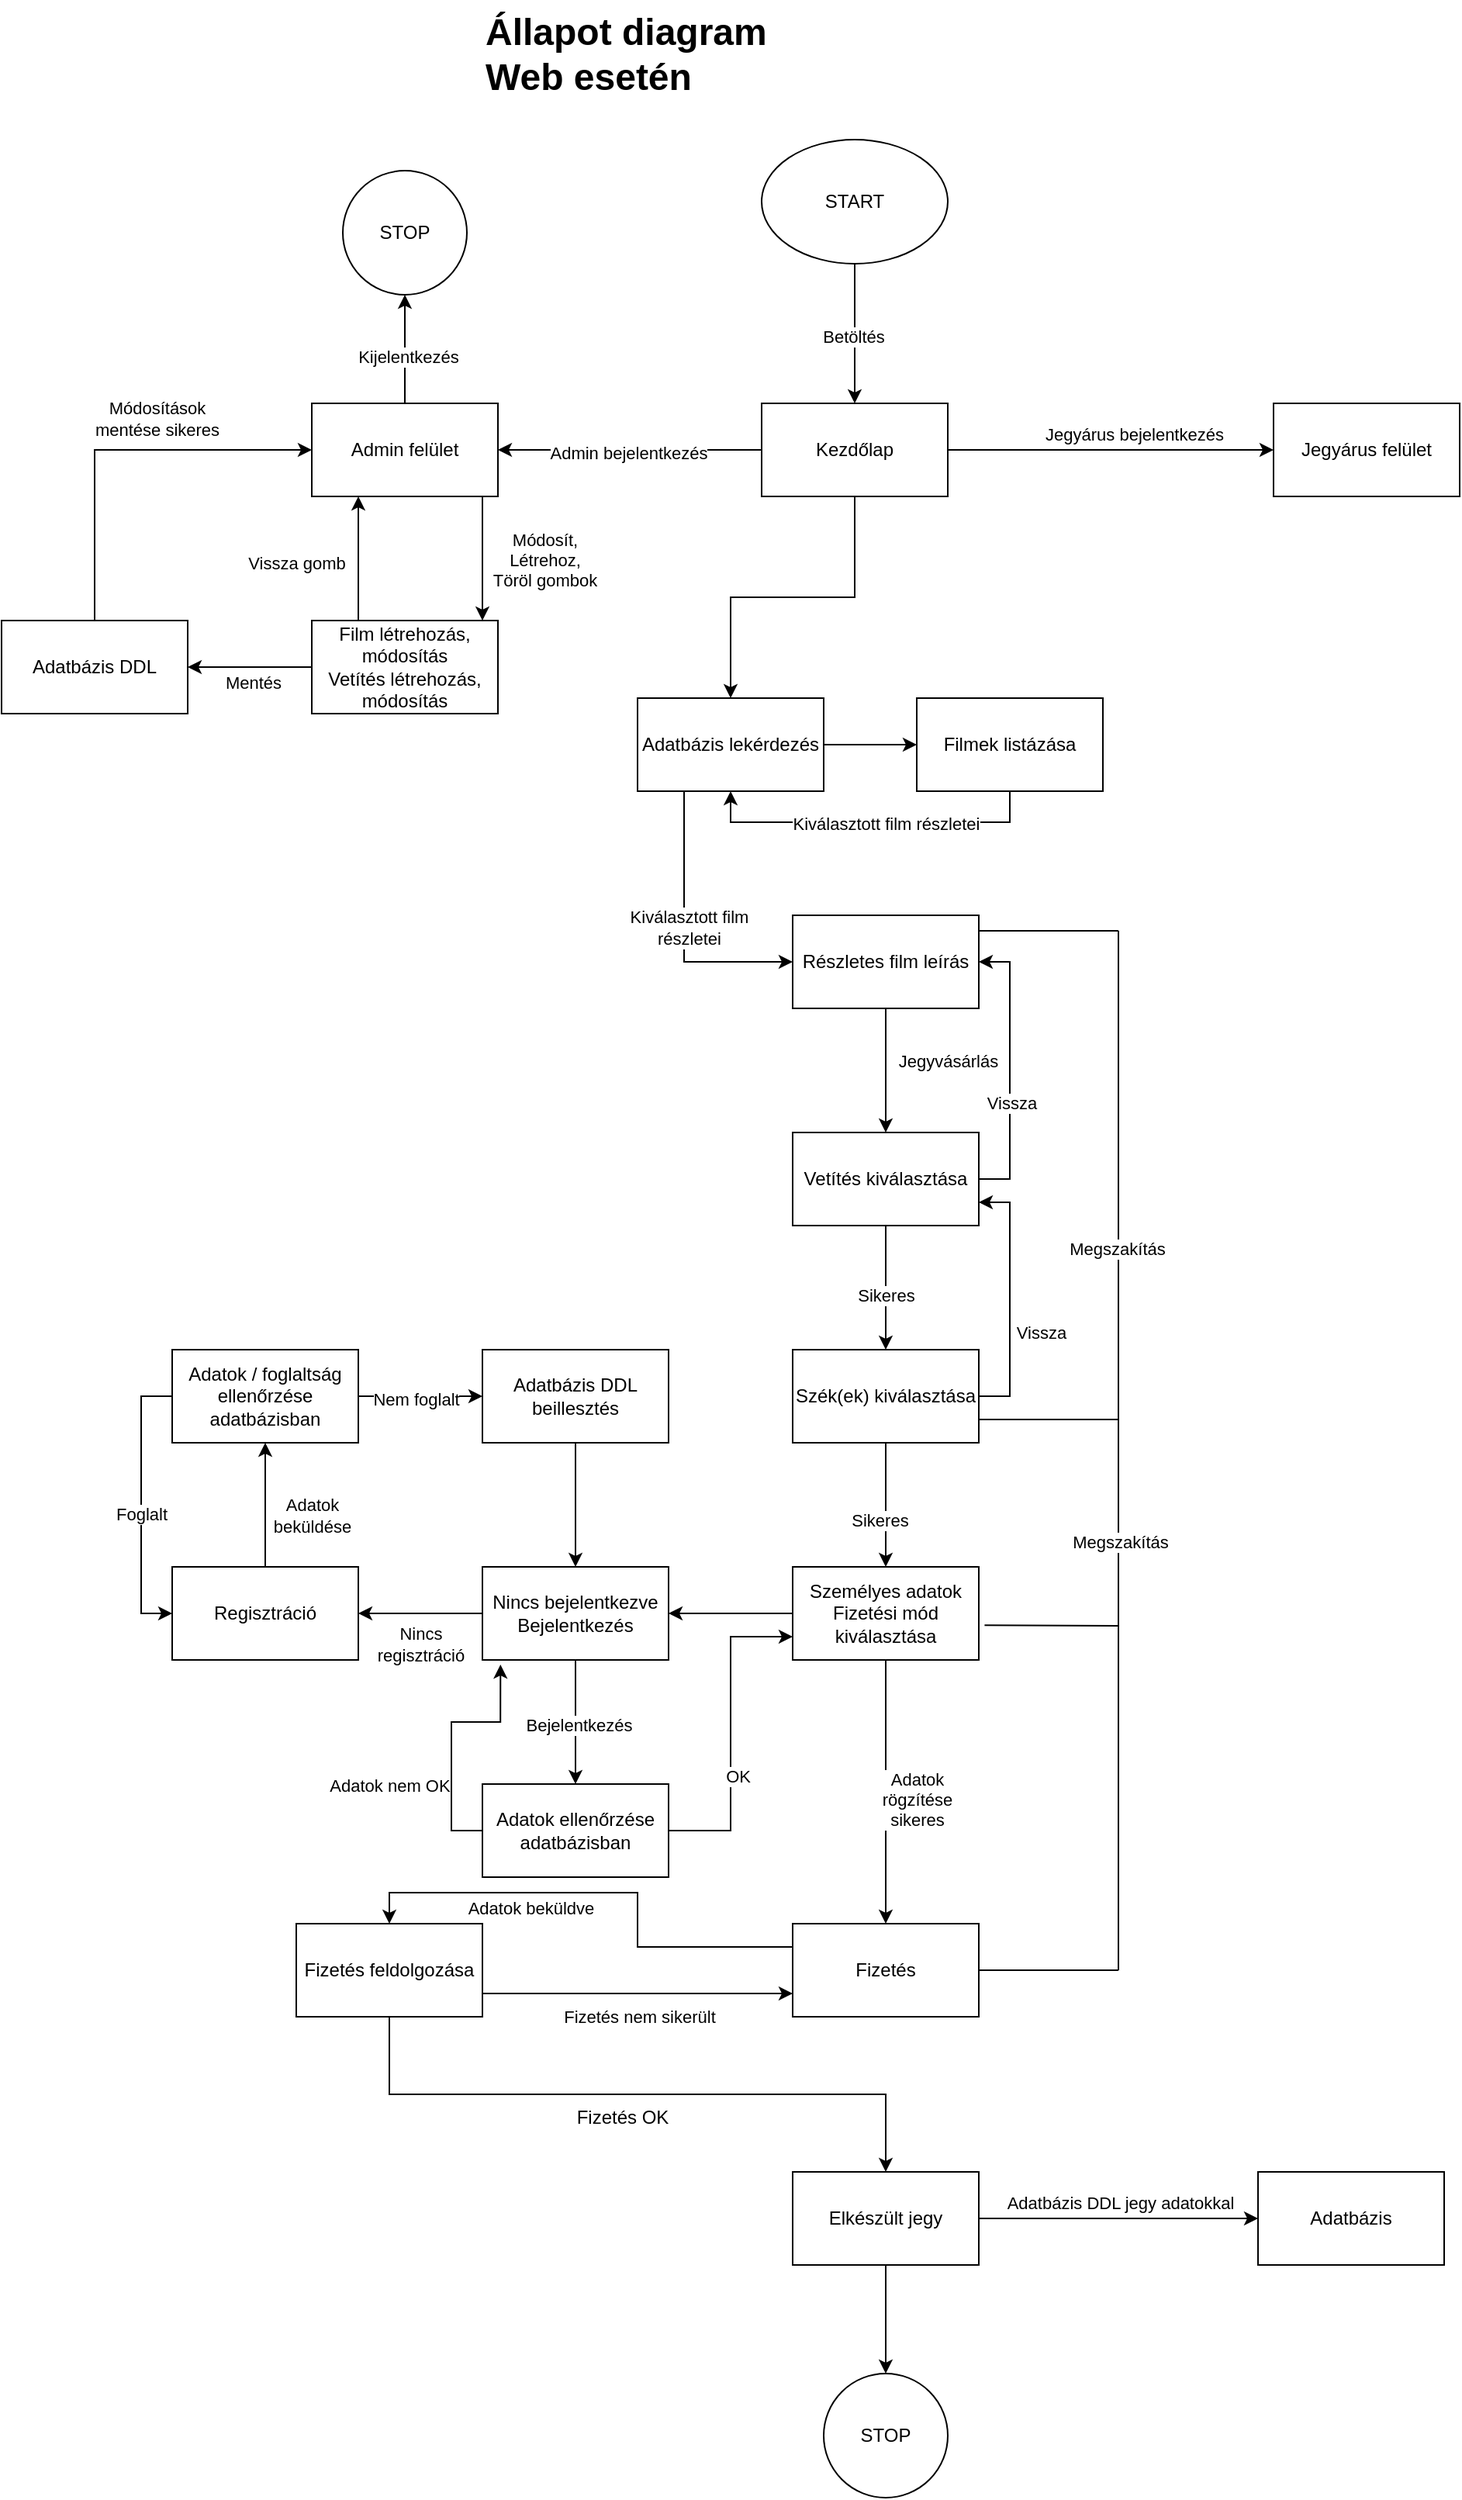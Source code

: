 <mxfile version="24.8.1">
  <diagram name="1 oldal" id="vHuk7XNt6AyX1NAS5D28">
    <mxGraphModel dx="2280" dy="734" grid="1" gridSize="10" guides="1" tooltips="1" connect="1" arrows="1" fold="1" page="1" pageScale="1" pageWidth="827" pageHeight="1169" math="0" shadow="0">
      <root>
        <mxCell id="0" />
        <mxCell id="1" parent="0" />
        <mxCell id="Wqvd31Kr-AGyx_VU-sn1-1" value="&lt;h1 style=&quot;margin-top: 0px;&quot;&gt;Állapot diagram&lt;br&gt;Web esetén&lt;/h1&gt;" style="text;html=1;whiteSpace=wrap;overflow=hidden;rounded=0;" vertex="1" parent="1">
          <mxGeometry x="90" y="10" width="280" height="120" as="geometry" />
        </mxCell>
        <mxCell id="Wqvd31Kr-AGyx_VU-sn1-4" value="" style="edgeStyle=orthogonalEdgeStyle;rounded=0;orthogonalLoop=1;jettySize=auto;html=1;" edge="1" parent="1" source="Wqvd31Kr-AGyx_VU-sn1-2" target="Wqvd31Kr-AGyx_VU-sn1-3">
          <mxGeometry relative="1" as="geometry" />
        </mxCell>
        <mxCell id="Wqvd31Kr-AGyx_VU-sn1-5" value="Betöltés" style="edgeLabel;html=1;align=center;verticalAlign=middle;resizable=0;points=[];" vertex="1" connectable="0" parent="Wqvd31Kr-AGyx_VU-sn1-4">
          <mxGeometry x="0.03" y="-1" relative="1" as="geometry">
            <mxPoint as="offset" />
          </mxGeometry>
        </mxCell>
        <mxCell id="Wqvd31Kr-AGyx_VU-sn1-2" value="START" style="ellipse;whiteSpace=wrap;html=1;" vertex="1" parent="1">
          <mxGeometry x="270" y="100" width="120" height="80" as="geometry" />
        </mxCell>
        <mxCell id="Wqvd31Kr-AGyx_VU-sn1-7" value="" style="edgeStyle=orthogonalEdgeStyle;rounded=0;orthogonalLoop=1;jettySize=auto;html=1;" edge="1" parent="1" source="Wqvd31Kr-AGyx_VU-sn1-3" target="Wqvd31Kr-AGyx_VU-sn1-6">
          <mxGeometry relative="1" as="geometry" />
        </mxCell>
        <mxCell id="Wqvd31Kr-AGyx_VU-sn1-8" value="Admin bejelentkezés" style="edgeLabel;html=1;align=center;verticalAlign=middle;resizable=0;points=[];" vertex="1" connectable="0" parent="Wqvd31Kr-AGyx_VU-sn1-7">
          <mxGeometry x="0.017" y="2" relative="1" as="geometry">
            <mxPoint as="offset" />
          </mxGeometry>
        </mxCell>
        <mxCell id="Wqvd31Kr-AGyx_VU-sn1-36" style="edgeStyle=orthogonalEdgeStyle;rounded=0;orthogonalLoop=1;jettySize=auto;html=1;exitX=0.5;exitY=1;exitDx=0;exitDy=0;entryX=0.5;entryY=0;entryDx=0;entryDy=0;" edge="1" parent="1" source="Wqvd31Kr-AGyx_VU-sn1-3" target="Wqvd31Kr-AGyx_VU-sn1-35">
          <mxGeometry relative="1" as="geometry" />
        </mxCell>
        <mxCell id="Wqvd31Kr-AGyx_VU-sn1-108" style="edgeStyle=orthogonalEdgeStyle;rounded=0;orthogonalLoop=1;jettySize=auto;html=1;exitX=1;exitY=0.5;exitDx=0;exitDy=0;entryX=0;entryY=0.5;entryDx=0;entryDy=0;" edge="1" parent="1" source="Wqvd31Kr-AGyx_VU-sn1-3" target="Wqvd31Kr-AGyx_VU-sn1-107">
          <mxGeometry relative="1" as="geometry" />
        </mxCell>
        <mxCell id="Wqvd31Kr-AGyx_VU-sn1-110" value="Jegyárus bejelentkezés" style="edgeLabel;html=1;align=center;verticalAlign=middle;resizable=0;points=[];" vertex="1" connectable="0" parent="Wqvd31Kr-AGyx_VU-sn1-108">
          <mxGeometry x="0.181" y="1" relative="1" as="geometry">
            <mxPoint x="-4" y="-9" as="offset" />
          </mxGeometry>
        </mxCell>
        <mxCell id="Wqvd31Kr-AGyx_VU-sn1-3" value="Kezdőlap" style="whiteSpace=wrap;html=1;" vertex="1" parent="1">
          <mxGeometry x="270" y="270" width="120" height="60" as="geometry" />
        </mxCell>
        <mxCell id="Wqvd31Kr-AGyx_VU-sn1-12" value="" style="edgeStyle=orthogonalEdgeStyle;rounded=0;orthogonalLoop=1;jettySize=auto;html=1;" edge="1" parent="1" source="Wqvd31Kr-AGyx_VU-sn1-6" target="Wqvd31Kr-AGyx_VU-sn1-11">
          <mxGeometry relative="1" as="geometry">
            <Array as="points">
              <mxPoint x="90" y="360" />
              <mxPoint x="90" y="360" />
            </Array>
          </mxGeometry>
        </mxCell>
        <mxCell id="Wqvd31Kr-AGyx_VU-sn1-23" value="Módosít, &lt;br&gt;Létrehoz, &lt;br&gt;Töröl gombok" style="edgeLabel;html=1;align=center;verticalAlign=middle;resizable=0;points=[];" vertex="1" connectable="0" parent="Wqvd31Kr-AGyx_VU-sn1-12">
          <mxGeometry x="-0.167" y="2" relative="1" as="geometry">
            <mxPoint x="38" y="7" as="offset" />
          </mxGeometry>
        </mxCell>
        <mxCell id="Wqvd31Kr-AGyx_VU-sn1-27" value="" style="edgeStyle=orthogonalEdgeStyle;rounded=0;orthogonalLoop=1;jettySize=auto;html=1;" edge="1" parent="1" source="Wqvd31Kr-AGyx_VU-sn1-6" target="Wqvd31Kr-AGyx_VU-sn1-26">
          <mxGeometry relative="1" as="geometry" />
        </mxCell>
        <mxCell id="Wqvd31Kr-AGyx_VU-sn1-28" value="Kijelentkezés" style="edgeLabel;html=1;align=center;verticalAlign=middle;resizable=0;points=[];" vertex="1" connectable="0" parent="Wqvd31Kr-AGyx_VU-sn1-27">
          <mxGeometry x="-0.124" y="-2" relative="1" as="geometry">
            <mxPoint as="offset" />
          </mxGeometry>
        </mxCell>
        <mxCell id="Wqvd31Kr-AGyx_VU-sn1-6" value="Admin felület" style="whiteSpace=wrap;html=1;" vertex="1" parent="1">
          <mxGeometry x="-20" y="270" width="120" height="60" as="geometry" />
        </mxCell>
        <mxCell id="Wqvd31Kr-AGyx_VU-sn1-14" value="" style="edgeStyle=orthogonalEdgeStyle;rounded=0;orthogonalLoop=1;jettySize=auto;html=1;" edge="1" parent="1" source="Wqvd31Kr-AGyx_VU-sn1-11" target="Wqvd31Kr-AGyx_VU-sn1-13">
          <mxGeometry relative="1" as="geometry" />
        </mxCell>
        <mxCell id="Wqvd31Kr-AGyx_VU-sn1-17" value="Mentés" style="edgeLabel;html=1;align=center;verticalAlign=middle;resizable=0;points=[];" vertex="1" connectable="0" parent="Wqvd31Kr-AGyx_VU-sn1-14">
          <mxGeometry x="-0.042" y="1" relative="1" as="geometry">
            <mxPoint y="9" as="offset" />
          </mxGeometry>
        </mxCell>
        <mxCell id="Wqvd31Kr-AGyx_VU-sn1-24" style="edgeStyle=orthogonalEdgeStyle;rounded=0;orthogonalLoop=1;jettySize=auto;html=1;exitX=0.25;exitY=0;exitDx=0;exitDy=0;entryX=0.25;entryY=1;entryDx=0;entryDy=0;" edge="1" parent="1" source="Wqvd31Kr-AGyx_VU-sn1-11" target="Wqvd31Kr-AGyx_VU-sn1-6">
          <mxGeometry relative="1" as="geometry" />
        </mxCell>
        <mxCell id="Wqvd31Kr-AGyx_VU-sn1-25" value="Vissza gomb" style="edgeLabel;html=1;align=center;verticalAlign=middle;resizable=0;points=[];" vertex="1" connectable="0" parent="Wqvd31Kr-AGyx_VU-sn1-24">
          <mxGeometry x="-0.058" y="2" relative="1" as="geometry">
            <mxPoint x="-38" as="offset" />
          </mxGeometry>
        </mxCell>
        <mxCell id="Wqvd31Kr-AGyx_VU-sn1-11" value="Film létrehozás, módosítás&lt;br&gt;Vetítés létrehozás, módosítás" style="whiteSpace=wrap;html=1;" vertex="1" parent="1">
          <mxGeometry x="-20" y="410" width="120" height="60" as="geometry" />
        </mxCell>
        <mxCell id="Wqvd31Kr-AGyx_VU-sn1-15" style="edgeStyle=orthogonalEdgeStyle;rounded=0;orthogonalLoop=1;jettySize=auto;html=1;exitX=0.5;exitY=0;exitDx=0;exitDy=0;entryX=0;entryY=0.5;entryDx=0;entryDy=0;" edge="1" parent="1" source="Wqvd31Kr-AGyx_VU-sn1-13" target="Wqvd31Kr-AGyx_VU-sn1-6">
          <mxGeometry relative="1" as="geometry" />
        </mxCell>
        <mxCell id="Wqvd31Kr-AGyx_VU-sn1-16" value="Módosítások &lt;br&gt;mentése sikeres" style="edgeLabel;html=1;align=center;verticalAlign=middle;resizable=0;points=[];" vertex="1" connectable="0" parent="Wqvd31Kr-AGyx_VU-sn1-15">
          <mxGeometry x="0.093" y="3" relative="1" as="geometry">
            <mxPoint x="13" y="-17" as="offset" />
          </mxGeometry>
        </mxCell>
        <mxCell id="Wqvd31Kr-AGyx_VU-sn1-13" value="Adatbázis DDL" style="whiteSpace=wrap;html=1;" vertex="1" parent="1">
          <mxGeometry x="-220" y="410" width="120" height="60" as="geometry" />
        </mxCell>
        <mxCell id="Wqvd31Kr-AGyx_VU-sn1-26" value="STOP" style="ellipse;whiteSpace=wrap;html=1;" vertex="1" parent="1">
          <mxGeometry y="120" width="80" height="80" as="geometry" />
        </mxCell>
        <mxCell id="Wqvd31Kr-AGyx_VU-sn1-39" style="edgeStyle=orthogonalEdgeStyle;rounded=0;orthogonalLoop=1;jettySize=auto;html=1;exitX=1;exitY=0.5;exitDx=0;exitDy=0;entryX=0;entryY=0.5;entryDx=0;entryDy=0;" edge="1" parent="1" source="Wqvd31Kr-AGyx_VU-sn1-35" target="Wqvd31Kr-AGyx_VU-sn1-38">
          <mxGeometry relative="1" as="geometry" />
        </mxCell>
        <mxCell id="Wqvd31Kr-AGyx_VU-sn1-43" style="edgeStyle=orthogonalEdgeStyle;rounded=0;orthogonalLoop=1;jettySize=auto;html=1;exitX=0.25;exitY=1;exitDx=0;exitDy=0;entryX=0;entryY=0.5;entryDx=0;entryDy=0;" edge="1" parent="1" source="Wqvd31Kr-AGyx_VU-sn1-35" target="Wqvd31Kr-AGyx_VU-sn1-42">
          <mxGeometry relative="1" as="geometry" />
        </mxCell>
        <mxCell id="Wqvd31Kr-AGyx_VU-sn1-44" value="Kiválasztott film&lt;br&gt;részletei" style="edgeLabel;html=1;align=center;verticalAlign=middle;resizable=0;points=[];" vertex="1" connectable="0" parent="Wqvd31Kr-AGyx_VU-sn1-43">
          <mxGeometry x="-0.022" y="3" relative="1" as="geometry">
            <mxPoint as="offset" />
          </mxGeometry>
        </mxCell>
        <mxCell id="Wqvd31Kr-AGyx_VU-sn1-35" value="Adatbázis lekérdezés" style="rounded=0;whiteSpace=wrap;html=1;" vertex="1" parent="1">
          <mxGeometry x="190" y="460" width="120" height="60" as="geometry" />
        </mxCell>
        <mxCell id="Wqvd31Kr-AGyx_VU-sn1-40" style="edgeStyle=orthogonalEdgeStyle;rounded=0;orthogonalLoop=1;jettySize=auto;html=1;exitX=0.5;exitY=1;exitDx=0;exitDy=0;entryX=0.5;entryY=1;entryDx=0;entryDy=0;" edge="1" parent="1" source="Wqvd31Kr-AGyx_VU-sn1-38" target="Wqvd31Kr-AGyx_VU-sn1-35">
          <mxGeometry relative="1" as="geometry" />
        </mxCell>
        <mxCell id="Wqvd31Kr-AGyx_VU-sn1-41" value="Kiválasztott film részletei" style="edgeLabel;html=1;align=center;verticalAlign=middle;resizable=0;points=[];" vertex="1" connectable="0" parent="Wqvd31Kr-AGyx_VU-sn1-40">
          <mxGeometry x="-0.091" y="1" relative="1" as="geometry">
            <mxPoint as="offset" />
          </mxGeometry>
        </mxCell>
        <mxCell id="Wqvd31Kr-AGyx_VU-sn1-38" value="Filmek listázása" style="rounded=0;whiteSpace=wrap;html=1;" vertex="1" parent="1">
          <mxGeometry x="370" y="460" width="120" height="60" as="geometry" />
        </mxCell>
        <mxCell id="Wqvd31Kr-AGyx_VU-sn1-46" value="" style="edgeStyle=orthogonalEdgeStyle;rounded=0;orthogonalLoop=1;jettySize=auto;html=1;" edge="1" parent="1" source="Wqvd31Kr-AGyx_VU-sn1-42" target="Wqvd31Kr-AGyx_VU-sn1-45">
          <mxGeometry relative="1" as="geometry" />
        </mxCell>
        <mxCell id="Wqvd31Kr-AGyx_VU-sn1-47" value="Jegyvásárlás" style="edgeLabel;html=1;align=center;verticalAlign=middle;resizable=0;points=[];" vertex="1" connectable="0" parent="Wqvd31Kr-AGyx_VU-sn1-46">
          <mxGeometry x="-0.15" y="3" relative="1" as="geometry">
            <mxPoint x="37" as="offset" />
          </mxGeometry>
        </mxCell>
        <mxCell id="Wqvd31Kr-AGyx_VU-sn1-42" value="Részletes film leírás" style="rounded=0;whiteSpace=wrap;html=1;" vertex="1" parent="1">
          <mxGeometry x="290" y="600" width="120" height="60" as="geometry" />
        </mxCell>
        <mxCell id="Wqvd31Kr-AGyx_VU-sn1-48" style="edgeStyle=orthogonalEdgeStyle;rounded=0;orthogonalLoop=1;jettySize=auto;html=1;exitX=1;exitY=0.5;exitDx=0;exitDy=0;entryX=1;entryY=0.5;entryDx=0;entryDy=0;" edge="1" parent="1" source="Wqvd31Kr-AGyx_VU-sn1-45" target="Wqvd31Kr-AGyx_VU-sn1-42">
          <mxGeometry relative="1" as="geometry" />
        </mxCell>
        <mxCell id="Wqvd31Kr-AGyx_VU-sn1-49" value="Vissza" style="edgeLabel;html=1;align=center;verticalAlign=middle;resizable=0;points=[];" vertex="1" connectable="0" parent="Wqvd31Kr-AGyx_VU-sn1-48">
          <mxGeometry x="-0.233" y="-1" relative="1" as="geometry">
            <mxPoint as="offset" />
          </mxGeometry>
        </mxCell>
        <mxCell id="Wqvd31Kr-AGyx_VU-sn1-51" value="" style="edgeStyle=orthogonalEdgeStyle;rounded=0;orthogonalLoop=1;jettySize=auto;html=1;" edge="1" parent="1" source="Wqvd31Kr-AGyx_VU-sn1-45" target="Wqvd31Kr-AGyx_VU-sn1-50">
          <mxGeometry relative="1" as="geometry" />
        </mxCell>
        <mxCell id="Wqvd31Kr-AGyx_VU-sn1-61" value="Sikeres" style="edgeLabel;html=1;align=center;verticalAlign=middle;resizable=0;points=[];" vertex="1" connectable="0" parent="Wqvd31Kr-AGyx_VU-sn1-51">
          <mxGeometry x="0.125" relative="1" as="geometry">
            <mxPoint as="offset" />
          </mxGeometry>
        </mxCell>
        <mxCell id="Wqvd31Kr-AGyx_VU-sn1-45" value="Vetítés kiválasztása" style="whiteSpace=wrap;html=1;rounded=0;" vertex="1" parent="1">
          <mxGeometry x="290" y="740" width="120" height="60" as="geometry" />
        </mxCell>
        <mxCell id="Wqvd31Kr-AGyx_VU-sn1-52" style="edgeStyle=orthogonalEdgeStyle;rounded=0;orthogonalLoop=1;jettySize=auto;html=1;exitX=1;exitY=0.5;exitDx=0;exitDy=0;entryX=1;entryY=0.75;entryDx=0;entryDy=0;" edge="1" parent="1" source="Wqvd31Kr-AGyx_VU-sn1-50" target="Wqvd31Kr-AGyx_VU-sn1-45">
          <mxGeometry relative="1" as="geometry" />
        </mxCell>
        <mxCell id="Wqvd31Kr-AGyx_VU-sn1-53" value="Vissza" style="edgeLabel;html=1;align=center;verticalAlign=middle;resizable=0;points=[];" vertex="1" connectable="0" parent="Wqvd31Kr-AGyx_VU-sn1-52">
          <mxGeometry x="-0.261" y="1" relative="1" as="geometry">
            <mxPoint x="21" as="offset" />
          </mxGeometry>
        </mxCell>
        <mxCell id="Wqvd31Kr-AGyx_VU-sn1-60" value="" style="edgeStyle=orthogonalEdgeStyle;rounded=0;orthogonalLoop=1;jettySize=auto;html=1;" edge="1" parent="1" source="Wqvd31Kr-AGyx_VU-sn1-50" target="Wqvd31Kr-AGyx_VU-sn1-59">
          <mxGeometry relative="1" as="geometry" />
        </mxCell>
        <mxCell id="Wqvd31Kr-AGyx_VU-sn1-62" value="Sikeres" style="edgeLabel;html=1;align=center;verticalAlign=middle;resizable=0;points=[];" vertex="1" connectable="0" parent="Wqvd31Kr-AGyx_VU-sn1-60">
          <mxGeometry x="0.25" y="-4" relative="1" as="geometry">
            <mxPoint as="offset" />
          </mxGeometry>
        </mxCell>
        <mxCell id="Wqvd31Kr-AGyx_VU-sn1-50" value="Szék(ek) kiválasztása" style="whiteSpace=wrap;html=1;rounded=0;" vertex="1" parent="1">
          <mxGeometry x="290" y="880" width="120" height="60" as="geometry" />
        </mxCell>
        <mxCell id="Wqvd31Kr-AGyx_VU-sn1-55" value="" style="endArrow=none;html=1;rounded=0;exitX=1;exitY=0.75;exitDx=0;exitDy=0;" edge="1" parent="1" source="Wqvd31Kr-AGyx_VU-sn1-50">
          <mxGeometry width="50" height="50" relative="1" as="geometry">
            <mxPoint x="540" y="810" as="sourcePoint" />
            <mxPoint x="500" y="925" as="targetPoint" />
          </mxGeometry>
        </mxCell>
        <mxCell id="Wqvd31Kr-AGyx_VU-sn1-56" value="" style="endArrow=none;html=1;rounded=0;exitX=1;exitY=0.75;exitDx=0;exitDy=0;" edge="1" parent="1">
          <mxGeometry width="50" height="50" relative="1" as="geometry">
            <mxPoint x="410" y="610" as="sourcePoint" />
            <mxPoint x="500" y="610" as="targetPoint" />
          </mxGeometry>
        </mxCell>
        <mxCell id="Wqvd31Kr-AGyx_VU-sn1-57" value="" style="endArrow=none;html=1;rounded=0;" edge="1" parent="1">
          <mxGeometry width="50" height="50" relative="1" as="geometry">
            <mxPoint x="500" y="920" as="sourcePoint" />
            <mxPoint x="500" y="610" as="targetPoint" />
          </mxGeometry>
        </mxCell>
        <mxCell id="Wqvd31Kr-AGyx_VU-sn1-58" value="Megszakítás" style="edgeLabel;html=1;align=center;verticalAlign=middle;resizable=0;points=[];" vertex="1" connectable="0" parent="Wqvd31Kr-AGyx_VU-sn1-57">
          <mxGeometry x="-0.323" y="1" relative="1" as="geometry">
            <mxPoint as="offset" />
          </mxGeometry>
        </mxCell>
        <mxCell id="Wqvd31Kr-AGyx_VU-sn1-67" value="" style="edgeStyle=orthogonalEdgeStyle;rounded=0;orthogonalLoop=1;jettySize=auto;html=1;" edge="1" parent="1" source="Wqvd31Kr-AGyx_VU-sn1-59" target="Wqvd31Kr-AGyx_VU-sn1-66">
          <mxGeometry relative="1" as="geometry" />
        </mxCell>
        <mxCell id="Wqvd31Kr-AGyx_VU-sn1-92" value="" style="edgeStyle=orthogonalEdgeStyle;rounded=0;orthogonalLoop=1;jettySize=auto;html=1;" edge="1" parent="1" source="Wqvd31Kr-AGyx_VU-sn1-59" target="Wqvd31Kr-AGyx_VU-sn1-91">
          <mxGeometry relative="1" as="geometry" />
        </mxCell>
        <mxCell id="Wqvd31Kr-AGyx_VU-sn1-93" value="Adatok&lt;br&gt;rögzítése&lt;br&gt;sikeres" style="edgeLabel;html=1;align=center;verticalAlign=middle;resizable=0;points=[];" vertex="1" connectable="0" parent="Wqvd31Kr-AGyx_VU-sn1-92">
          <mxGeometry x="0.275" y="4" relative="1" as="geometry">
            <mxPoint x="16" y="-19" as="offset" />
          </mxGeometry>
        </mxCell>
        <mxCell id="Wqvd31Kr-AGyx_VU-sn1-59" value="Személyes adatok&lt;br&gt;Fizetési mód kiválasztása" style="whiteSpace=wrap;html=1;rounded=0;" vertex="1" parent="1">
          <mxGeometry x="290" y="1020" width="120" height="60" as="geometry" />
        </mxCell>
        <mxCell id="Wqvd31Kr-AGyx_VU-sn1-63" value="" style="endArrow=none;html=1;rounded=0;exitX=1.031;exitY=0.628;exitDx=0;exitDy=0;exitPerimeter=0;" edge="1" parent="1" source="Wqvd31Kr-AGyx_VU-sn1-59">
          <mxGeometry width="50" height="50" relative="1" as="geometry">
            <mxPoint x="540" y="1110" as="sourcePoint" />
            <mxPoint x="500" y="1058" as="targetPoint" />
          </mxGeometry>
        </mxCell>
        <mxCell id="Wqvd31Kr-AGyx_VU-sn1-64" value="" style="endArrow=none;html=1;rounded=0;" edge="1" parent="1">
          <mxGeometry width="50" height="50" relative="1" as="geometry">
            <mxPoint x="500" y="1060" as="sourcePoint" />
            <mxPoint x="500" y="920" as="targetPoint" />
          </mxGeometry>
        </mxCell>
        <mxCell id="Wqvd31Kr-AGyx_VU-sn1-65" value="Megszakítás" style="edgeLabel;html=1;align=center;verticalAlign=middle;resizable=0;points=[];" vertex="1" connectable="0" parent="Wqvd31Kr-AGyx_VU-sn1-64">
          <mxGeometry x="-0.2" y="-1" relative="1" as="geometry">
            <mxPoint as="offset" />
          </mxGeometry>
        </mxCell>
        <mxCell id="Wqvd31Kr-AGyx_VU-sn1-71" value="" style="edgeStyle=orthogonalEdgeStyle;rounded=0;orthogonalLoop=1;jettySize=auto;html=1;" edge="1" parent="1" source="Wqvd31Kr-AGyx_VU-sn1-66" target="Wqvd31Kr-AGyx_VU-sn1-70">
          <mxGeometry relative="1" as="geometry" />
        </mxCell>
        <mxCell id="Wqvd31Kr-AGyx_VU-sn1-72" value="Nincs &lt;br&gt;regisztráció" style="edgeLabel;html=1;align=center;verticalAlign=middle;resizable=0;points=[];" vertex="1" connectable="0" parent="Wqvd31Kr-AGyx_VU-sn1-71">
          <mxGeometry x="-0.317" y="-3" relative="1" as="geometry">
            <mxPoint x="-13" y="23" as="offset" />
          </mxGeometry>
        </mxCell>
        <mxCell id="Wqvd31Kr-AGyx_VU-sn1-74" value="" style="edgeStyle=orthogonalEdgeStyle;rounded=0;orthogonalLoop=1;jettySize=auto;html=1;" edge="1" parent="1" source="Wqvd31Kr-AGyx_VU-sn1-66" target="Wqvd31Kr-AGyx_VU-sn1-73">
          <mxGeometry relative="1" as="geometry" />
        </mxCell>
        <mxCell id="Wqvd31Kr-AGyx_VU-sn1-75" value="Bejelentkezés" style="edgeLabel;html=1;align=center;verticalAlign=middle;resizable=0;points=[];" vertex="1" connectable="0" parent="Wqvd31Kr-AGyx_VU-sn1-74">
          <mxGeometry x="0.033" y="2" relative="1" as="geometry">
            <mxPoint as="offset" />
          </mxGeometry>
        </mxCell>
        <mxCell id="Wqvd31Kr-AGyx_VU-sn1-66" value="Nincs bejelentkezve&lt;br&gt;Bejelentkezés" style="whiteSpace=wrap;html=1;rounded=0;" vertex="1" parent="1">
          <mxGeometry x="90" y="1020" width="120" height="60" as="geometry" />
        </mxCell>
        <mxCell id="Wqvd31Kr-AGyx_VU-sn1-83" value="" style="edgeStyle=orthogonalEdgeStyle;rounded=0;orthogonalLoop=1;jettySize=auto;html=1;" edge="1" parent="1" source="Wqvd31Kr-AGyx_VU-sn1-70" target="Wqvd31Kr-AGyx_VU-sn1-82">
          <mxGeometry relative="1" as="geometry" />
        </mxCell>
        <mxCell id="Wqvd31Kr-AGyx_VU-sn1-90" value="Adatok &lt;br&gt;beküldése" style="edgeLabel;html=1;align=center;verticalAlign=middle;resizable=0;points=[];" vertex="1" connectable="0" parent="Wqvd31Kr-AGyx_VU-sn1-83">
          <mxGeometry x="-0.158" y="2" relative="1" as="geometry">
            <mxPoint x="32" as="offset" />
          </mxGeometry>
        </mxCell>
        <mxCell id="Wqvd31Kr-AGyx_VU-sn1-70" value="Regisztráció" style="whiteSpace=wrap;html=1;rounded=0;" vertex="1" parent="1">
          <mxGeometry x="-110" y="1020" width="120" height="60" as="geometry" />
        </mxCell>
        <mxCell id="Wqvd31Kr-AGyx_VU-sn1-76" style="edgeStyle=orthogonalEdgeStyle;rounded=0;orthogonalLoop=1;jettySize=auto;html=1;exitX=1;exitY=0.5;exitDx=0;exitDy=0;entryX=0;entryY=0.75;entryDx=0;entryDy=0;" edge="1" parent="1" source="Wqvd31Kr-AGyx_VU-sn1-73" target="Wqvd31Kr-AGyx_VU-sn1-59">
          <mxGeometry relative="1" as="geometry" />
        </mxCell>
        <mxCell id="Wqvd31Kr-AGyx_VU-sn1-77" value="&amp;nbsp;OK" style="edgeLabel;html=1;align=center;verticalAlign=middle;resizable=0;points=[];" vertex="1" connectable="0" parent="Wqvd31Kr-AGyx_VU-sn1-76">
          <mxGeometry x="-0.262" y="-3" relative="1" as="geometry">
            <mxPoint as="offset" />
          </mxGeometry>
        </mxCell>
        <mxCell id="Wqvd31Kr-AGyx_VU-sn1-73" value="Adatok ellenőrzése adatbázisban" style="whiteSpace=wrap;html=1;rounded=0;" vertex="1" parent="1">
          <mxGeometry x="90" y="1160" width="120" height="60" as="geometry" />
        </mxCell>
        <mxCell id="Wqvd31Kr-AGyx_VU-sn1-80" style="edgeStyle=orthogonalEdgeStyle;rounded=0;orthogonalLoop=1;jettySize=auto;html=1;exitX=0;exitY=0.5;exitDx=0;exitDy=0;entryX=0.097;entryY=1.05;entryDx=0;entryDy=0;entryPerimeter=0;" edge="1" parent="1" source="Wqvd31Kr-AGyx_VU-sn1-73" target="Wqvd31Kr-AGyx_VU-sn1-66">
          <mxGeometry relative="1" as="geometry" />
        </mxCell>
        <mxCell id="Wqvd31Kr-AGyx_VU-sn1-81" value="Adatok nem OK" style="edgeLabel;html=1;align=center;verticalAlign=middle;resizable=0;points=[];" vertex="1" connectable="0" parent="Wqvd31Kr-AGyx_VU-sn1-80">
          <mxGeometry x="-0.033" y="2" relative="1" as="geometry">
            <mxPoint x="-38" y="27" as="offset" />
          </mxGeometry>
        </mxCell>
        <mxCell id="Wqvd31Kr-AGyx_VU-sn1-84" style="edgeStyle=orthogonalEdgeStyle;rounded=0;orthogonalLoop=1;jettySize=auto;html=1;exitX=0;exitY=0.5;exitDx=0;exitDy=0;entryX=0;entryY=0.5;entryDx=0;entryDy=0;" edge="1" parent="1" source="Wqvd31Kr-AGyx_VU-sn1-82" target="Wqvd31Kr-AGyx_VU-sn1-70">
          <mxGeometry relative="1" as="geometry" />
        </mxCell>
        <mxCell id="Wqvd31Kr-AGyx_VU-sn1-85" value="Foglalt" style="edgeLabel;html=1;align=center;verticalAlign=middle;resizable=0;points=[];" vertex="1" connectable="0" parent="Wqvd31Kr-AGyx_VU-sn1-84">
          <mxGeometry x="0.059" relative="1" as="geometry">
            <mxPoint as="offset" />
          </mxGeometry>
        </mxCell>
        <mxCell id="Wqvd31Kr-AGyx_VU-sn1-87" value="" style="edgeStyle=orthogonalEdgeStyle;rounded=0;orthogonalLoop=1;jettySize=auto;html=1;" edge="1" parent="1" source="Wqvd31Kr-AGyx_VU-sn1-82" target="Wqvd31Kr-AGyx_VU-sn1-86">
          <mxGeometry relative="1" as="geometry" />
        </mxCell>
        <mxCell id="Wqvd31Kr-AGyx_VU-sn1-88" value="Nem foglalt" style="edgeLabel;html=1;align=center;verticalAlign=middle;resizable=0;points=[];" vertex="1" connectable="0" parent="Wqvd31Kr-AGyx_VU-sn1-87">
          <mxGeometry x="-0.092" y="-2" relative="1" as="geometry">
            <mxPoint as="offset" />
          </mxGeometry>
        </mxCell>
        <mxCell id="Wqvd31Kr-AGyx_VU-sn1-82" value="Adatok / foglaltság ellenőrzése adatbázisban" style="whiteSpace=wrap;html=1;rounded=0;" vertex="1" parent="1">
          <mxGeometry x="-110" y="880" width="120" height="60" as="geometry" />
        </mxCell>
        <mxCell id="Wqvd31Kr-AGyx_VU-sn1-89" style="edgeStyle=orthogonalEdgeStyle;rounded=0;orthogonalLoop=1;jettySize=auto;html=1;exitX=0.5;exitY=1;exitDx=0;exitDy=0;entryX=0.5;entryY=0;entryDx=0;entryDy=0;" edge="1" parent="1" source="Wqvd31Kr-AGyx_VU-sn1-86" target="Wqvd31Kr-AGyx_VU-sn1-66">
          <mxGeometry relative="1" as="geometry" />
        </mxCell>
        <mxCell id="Wqvd31Kr-AGyx_VU-sn1-86" value="Adatbázis DDL beillesztés" style="whiteSpace=wrap;html=1;rounded=0;" vertex="1" parent="1">
          <mxGeometry x="90" y="880" width="120" height="60" as="geometry" />
        </mxCell>
        <mxCell id="Wqvd31Kr-AGyx_VU-sn1-99" style="edgeStyle=orthogonalEdgeStyle;rounded=0;orthogonalLoop=1;jettySize=auto;html=1;exitX=0;exitY=0.25;exitDx=0;exitDy=0;entryX=0.5;entryY=0;entryDx=0;entryDy=0;" edge="1" parent="1" source="Wqvd31Kr-AGyx_VU-sn1-91" target="Wqvd31Kr-AGyx_VU-sn1-96">
          <mxGeometry relative="1" as="geometry" />
        </mxCell>
        <mxCell id="Wqvd31Kr-AGyx_VU-sn1-100" value="Adatok beküldve" style="edgeLabel;html=1;align=center;verticalAlign=middle;resizable=0;points=[];" vertex="1" connectable="0" parent="Wqvd31Kr-AGyx_VU-sn1-99">
          <mxGeometry x="0.28" y="2" relative="1" as="geometry">
            <mxPoint x="-3" y="8" as="offset" />
          </mxGeometry>
        </mxCell>
        <mxCell id="Wqvd31Kr-AGyx_VU-sn1-91" value="Fizetés" style="whiteSpace=wrap;html=1;rounded=0;" vertex="1" parent="1">
          <mxGeometry x="290" y="1250" width="120" height="60" as="geometry" />
        </mxCell>
        <mxCell id="Wqvd31Kr-AGyx_VU-sn1-94" value="" style="endArrow=none;html=1;rounded=0;exitX=1;exitY=0.5;exitDx=0;exitDy=0;" edge="1" parent="1" source="Wqvd31Kr-AGyx_VU-sn1-91">
          <mxGeometry width="50" height="50" relative="1" as="geometry">
            <mxPoint x="410" y="1330" as="sourcePoint" />
            <mxPoint x="500" y="1280" as="targetPoint" />
          </mxGeometry>
        </mxCell>
        <mxCell id="Wqvd31Kr-AGyx_VU-sn1-95" value="" style="endArrow=none;html=1;rounded=0;" edge="1" parent="1">
          <mxGeometry width="50" height="50" relative="1" as="geometry">
            <mxPoint x="500" y="1280" as="sourcePoint" />
            <mxPoint x="500" y="1060" as="targetPoint" />
          </mxGeometry>
        </mxCell>
        <mxCell id="Wqvd31Kr-AGyx_VU-sn1-97" style="edgeStyle=orthogonalEdgeStyle;rounded=0;orthogonalLoop=1;jettySize=auto;html=1;exitX=1;exitY=0.75;exitDx=0;exitDy=0;entryX=0;entryY=0.75;entryDx=0;entryDy=0;" edge="1" parent="1" source="Wqvd31Kr-AGyx_VU-sn1-96" target="Wqvd31Kr-AGyx_VU-sn1-91">
          <mxGeometry relative="1" as="geometry" />
        </mxCell>
        <mxCell id="Wqvd31Kr-AGyx_VU-sn1-98" value="Fizetés nem sikerült" style="edgeLabel;html=1;align=center;verticalAlign=middle;resizable=0;points=[];" vertex="1" connectable="0" parent="Wqvd31Kr-AGyx_VU-sn1-97">
          <mxGeometry x="0.163" y="-4" relative="1" as="geometry">
            <mxPoint x="-16" y="11" as="offset" />
          </mxGeometry>
        </mxCell>
        <mxCell id="Wqvd31Kr-AGyx_VU-sn1-102" style="edgeStyle=orthogonalEdgeStyle;rounded=0;orthogonalLoop=1;jettySize=auto;html=1;exitX=0.5;exitY=1;exitDx=0;exitDy=0;entryX=0.5;entryY=0;entryDx=0;entryDy=0;" edge="1" parent="1" source="Wqvd31Kr-AGyx_VU-sn1-96" target="Wqvd31Kr-AGyx_VU-sn1-101">
          <mxGeometry relative="1" as="geometry" />
        </mxCell>
        <mxCell id="Wqvd31Kr-AGyx_VU-sn1-96" value="Fizetés feldolgozása" style="rounded=0;whiteSpace=wrap;html=1;" vertex="1" parent="1">
          <mxGeometry x="-30" y="1250" width="120" height="60" as="geometry" />
        </mxCell>
        <mxCell id="Wqvd31Kr-AGyx_VU-sn1-105" style="edgeStyle=orthogonalEdgeStyle;rounded=0;orthogonalLoop=1;jettySize=auto;html=1;exitX=1;exitY=0.5;exitDx=0;exitDy=0;entryX=0;entryY=0.5;entryDx=0;entryDy=0;" edge="1" parent="1" source="Wqvd31Kr-AGyx_VU-sn1-101" target="Wqvd31Kr-AGyx_VU-sn1-104">
          <mxGeometry relative="1" as="geometry" />
        </mxCell>
        <mxCell id="Wqvd31Kr-AGyx_VU-sn1-106" value="Adatbázis DDL jegy adatokkal" style="edgeLabel;html=1;align=center;verticalAlign=middle;resizable=0;points=[];" vertex="1" connectable="0" parent="Wqvd31Kr-AGyx_VU-sn1-105">
          <mxGeometry x="0.315" y="-3" relative="1" as="geometry">
            <mxPoint x="-28" y="-13" as="offset" />
          </mxGeometry>
        </mxCell>
        <mxCell id="Wqvd31Kr-AGyx_VU-sn1-114" value="" style="edgeStyle=orthogonalEdgeStyle;rounded=0;orthogonalLoop=1;jettySize=auto;html=1;" edge="1" parent="1" source="Wqvd31Kr-AGyx_VU-sn1-101" target="Wqvd31Kr-AGyx_VU-sn1-113">
          <mxGeometry relative="1" as="geometry" />
        </mxCell>
        <mxCell id="Wqvd31Kr-AGyx_VU-sn1-101" value="Elkészült jegy" style="rounded=0;whiteSpace=wrap;html=1;" vertex="1" parent="1">
          <mxGeometry x="290" y="1410" width="120" height="60" as="geometry" />
        </mxCell>
        <mxCell id="Wqvd31Kr-AGyx_VU-sn1-103" value="Fizetés OK" style="text;html=1;align=center;verticalAlign=middle;resizable=0;points=[];autosize=1;strokeColor=none;fillColor=none;" vertex="1" parent="1">
          <mxGeometry x="140" y="1360" width="80" height="30" as="geometry" />
        </mxCell>
        <mxCell id="Wqvd31Kr-AGyx_VU-sn1-104" value="Adatbázis" style="rounded=0;whiteSpace=wrap;html=1;" vertex="1" parent="1">
          <mxGeometry x="590" y="1410" width="120" height="60" as="geometry" />
        </mxCell>
        <mxCell id="Wqvd31Kr-AGyx_VU-sn1-107" value="Jegyárus felület" style="rounded=0;whiteSpace=wrap;html=1;" vertex="1" parent="1">
          <mxGeometry x="600" y="270" width="120" height="60" as="geometry" />
        </mxCell>
        <mxCell id="Wqvd31Kr-AGyx_VU-sn1-113" value="STOP" style="ellipse;whiteSpace=wrap;html=1;rounded=0;" vertex="1" parent="1">
          <mxGeometry x="310" y="1540" width="80" height="80" as="geometry" />
        </mxCell>
      </root>
    </mxGraphModel>
  </diagram>
</mxfile>
